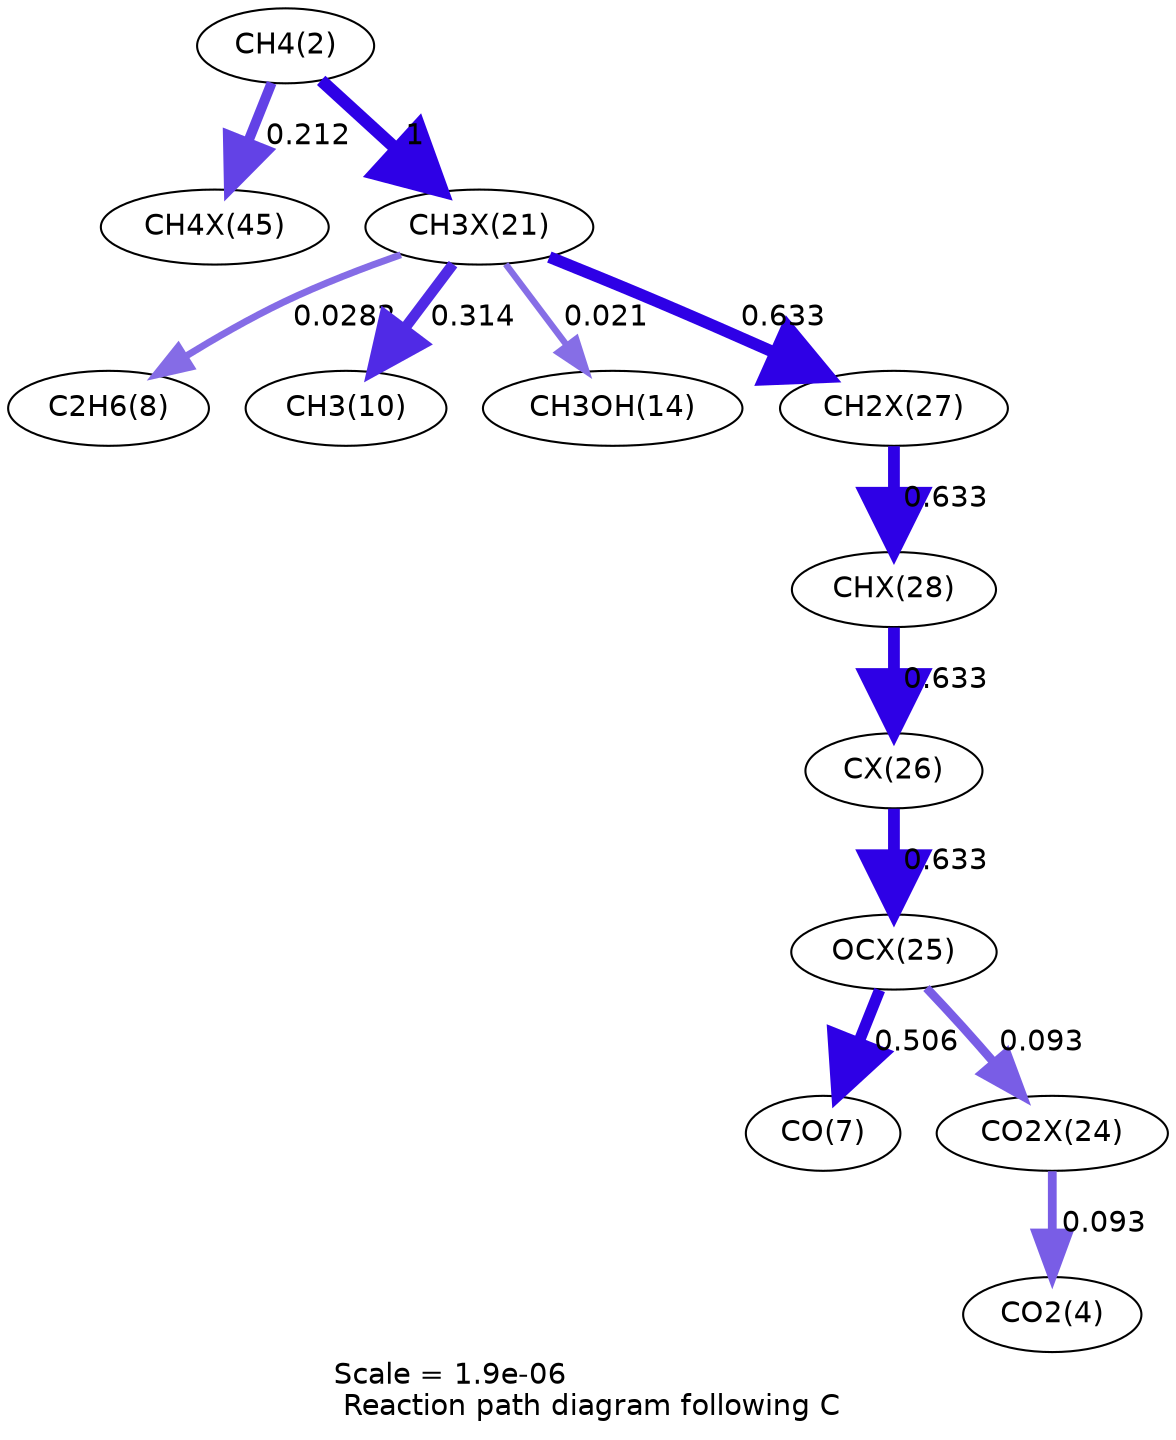 digraph reaction_paths {
center=1;
s4 -> s35[fontname="Helvetica", penwidth=4.83, arrowsize=2.41, color="0.7, 0.712, 0.9"
, label=" 0.212"];
s4 -> s27[fontname="Helvetica", penwidth=6, arrowsize=3, color="0.7, 1.5, 0.9"
, label=" 1"];
s27 -> s10[fontname="Helvetica", penwidth=3.31, arrowsize=1.65, color="0.7, 0.528, 0.9"
, label=" 0.0282"];
s27 -> s12[fontname="Helvetica", penwidth=5.13, arrowsize=2.56, color="0.7, 0.814, 0.9"
, label=" 0.314"];
s27 -> s16[fontname="Helvetica", penwidth=3.08, arrowsize=1.54, color="0.7, 0.521, 0.9"
, label=" 0.021"];
s27 -> s33[fontname="Helvetica", penwidth=5.66, arrowsize=2.83, color="0.7, 1.13, 0.9"
, label=" 0.633"];
s33 -> s34[fontname="Helvetica", penwidth=5.66, arrowsize=2.83, color="0.7, 1.13, 0.9"
, label=" 0.633"];
s34 -> s32[fontname="Helvetica", penwidth=5.66, arrowsize=2.83, color="0.7, 1.13, 0.9"
, label=" 0.633"];
s32 -> s31[fontname="Helvetica", penwidth=5.66, arrowsize=2.83, color="0.7, 1.13, 0.9"
, label=" 0.633"];
s31 -> s9[fontname="Helvetica", penwidth=5.48, arrowsize=2.74, color="0.7, 1.01, 0.9"
, label=" 0.506"];
s31 -> s30[fontname="Helvetica", penwidth=4.21, arrowsize=2.1, color="0.7, 0.593, 0.9"
, label=" 0.093"];
s30 -> s6[fontname="Helvetica", penwidth=4.21, arrowsize=2.1, color="0.7, 0.593, 0.9"
, label=" 0.093"];
s4 [ fontname="Helvetica", label="CH4(2)"];
s6 [ fontname="Helvetica", label="CO2(4)"];
s9 [ fontname="Helvetica", label="CO(7)"];
s10 [ fontname="Helvetica", label="C2H6(8)"];
s12 [ fontname="Helvetica", label="CH3(10)"];
s16 [ fontname="Helvetica", label="CH3OH(14)"];
s27 [ fontname="Helvetica", label="CH3X(21)"];
s30 [ fontname="Helvetica", label="CO2X(24)"];
s31 [ fontname="Helvetica", label="OCX(25)"];
s32 [ fontname="Helvetica", label="CX(26)"];
s33 [ fontname="Helvetica", label="CH2X(27)"];
s34 [ fontname="Helvetica", label="CHX(28)"];
s35 [ fontname="Helvetica", label="CH4X(45)"];
 label = "Scale = 1.9e-06\l Reaction path diagram following C";
 fontname = "Helvetica";
}
